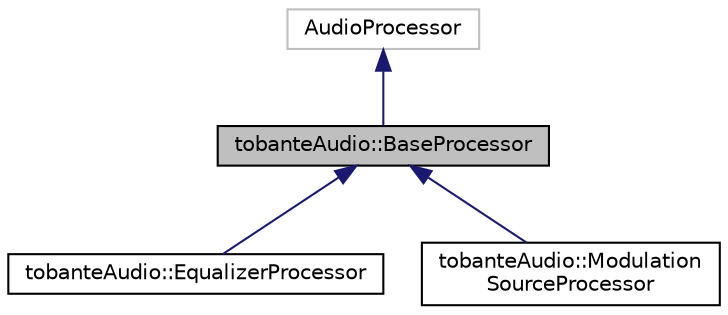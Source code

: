 digraph "tobanteAudio::BaseProcessor"
{
  edge [fontname="Helvetica",fontsize="10",labelfontname="Helvetica",labelfontsize="10"];
  node [fontname="Helvetica",fontsize="10",shape=record];
  Node0 [label="tobanteAudio::BaseProcessor",height=0.2,width=0.4,color="black", fillcolor="grey75", style="filled", fontcolor="black"];
  Node1 -> Node0 [dir="back",color="midnightblue",fontsize="10",style="solid",fontname="Helvetica"];
  Node1 [label="AudioProcessor",height=0.2,width=0.4,color="grey75", fillcolor="white", style="filled"];
  Node0 -> Node2 [dir="back",color="midnightblue",fontsize="10",style="solid",fontname="Helvetica"];
  Node2 [label="tobanteAudio::EqualizerProcessor",height=0.2,width=0.4,color="black", fillcolor="white", style="filled",URL="$classtobanteAudio_1_1EqualizerProcessor.html",tooltip="Main processor class for modEQ. Holds 6 JUCE dsp filters in a ProcessorChain. "];
  Node0 -> Node3 [dir="back",color="midnightblue",fontsize="10",style="solid",fontname="Helvetica"];
  Node3 [label="tobanteAudio::Modulation\lSourceProcessor",height=0.2,width=0.4,color="black", fillcolor="white", style="filled",URL="$classtobanteAudio_1_1ModulationSourceProcessor.html",tooltip="Processor class for a modulation source. Holds a dsp::Oscillator<float>. "];
}
